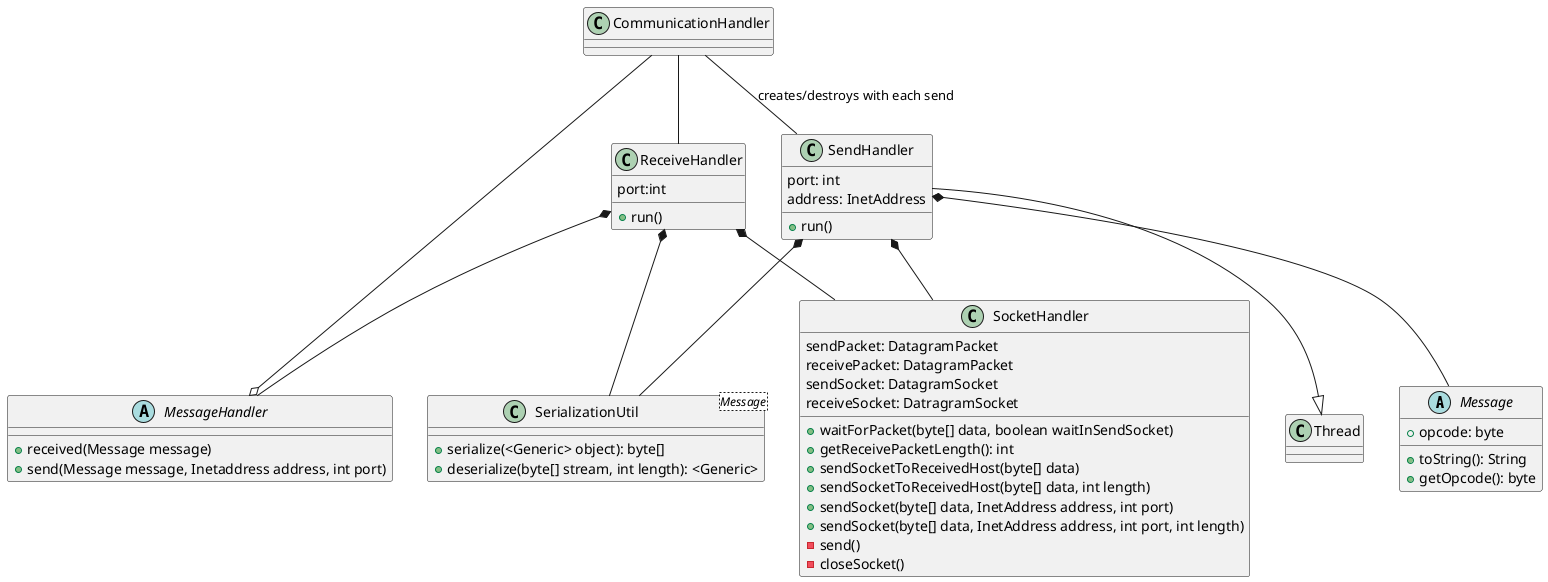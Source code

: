 @startuml

abstract class Message {
    +opcode: byte

    +toString(): String
    +getOpcode(): byte
}

abstract class MessageHandler {
    +received(Message message)
    +send(Message message, Inetaddress address, int port)
}

class CommunicationHandler {

}

together {
    class SendHandler {
        port: int
        address: InetAddress

        +run()
    }

    class ReceiveHandler {
        port:int

        +run()
    }
}

class SocketHandler {
    sendPacket: DatagramPacket
    receivePacket: DatagramPacket
    sendSocket: DatagramSocket
    receiveSocket: DatragramSocket

    +waitForPacket(byte[] data, boolean waitInSendSocket)
    +getReceivePacketLength(): int
    +sendSocketToReceivedHost(byte[] data)
    +sendSocketToReceivedHost(byte[] data, int length)
    +sendSocket(byte[] data, InetAddress address, int port)
    +sendSocket(byte[] data, InetAddress address, int port, int length)
    -send()
    -closeSocket()
}

class SerializationUtil<Message> {
    +serialize(<Generic> object): byte[]
    +deserialize(byte[] stream, int length): <Generic>
}

MessageHandler o-left- CommunicationHandler

CommunicationHandler -- SendHandler : creates/destroys with each send
CommunicationHandler -- ReceiveHandler

SendHandler --|> Thread
SendHandler *-- SocketHandler
SendHandler *-- SerializationUtil
SendHandler *-- Message

ReceiveHandler *-- MessageHandler
ReceiveHandler *-- SocketHandler
ReceiveHandler *-- SerializationUtil

@enduml